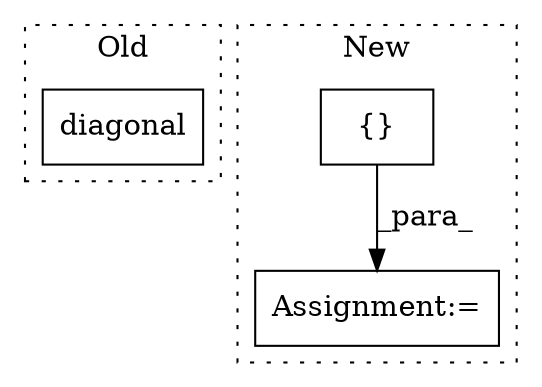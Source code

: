 digraph G {
subgraph cluster0 {
1 [label="diagonal" a="32" s="423" l="10" shape="box"];
label = "Old";
style="dotted";
}
subgraph cluster1 {
2 [label="{}" a="4" s="526,536" l="1,1" shape="box"];
3 [label="Assignment:=" a="7" s="433,555" l="53,2" shape="box"];
label = "New";
style="dotted";
}
2 -> 3 [label="_para_"];
}